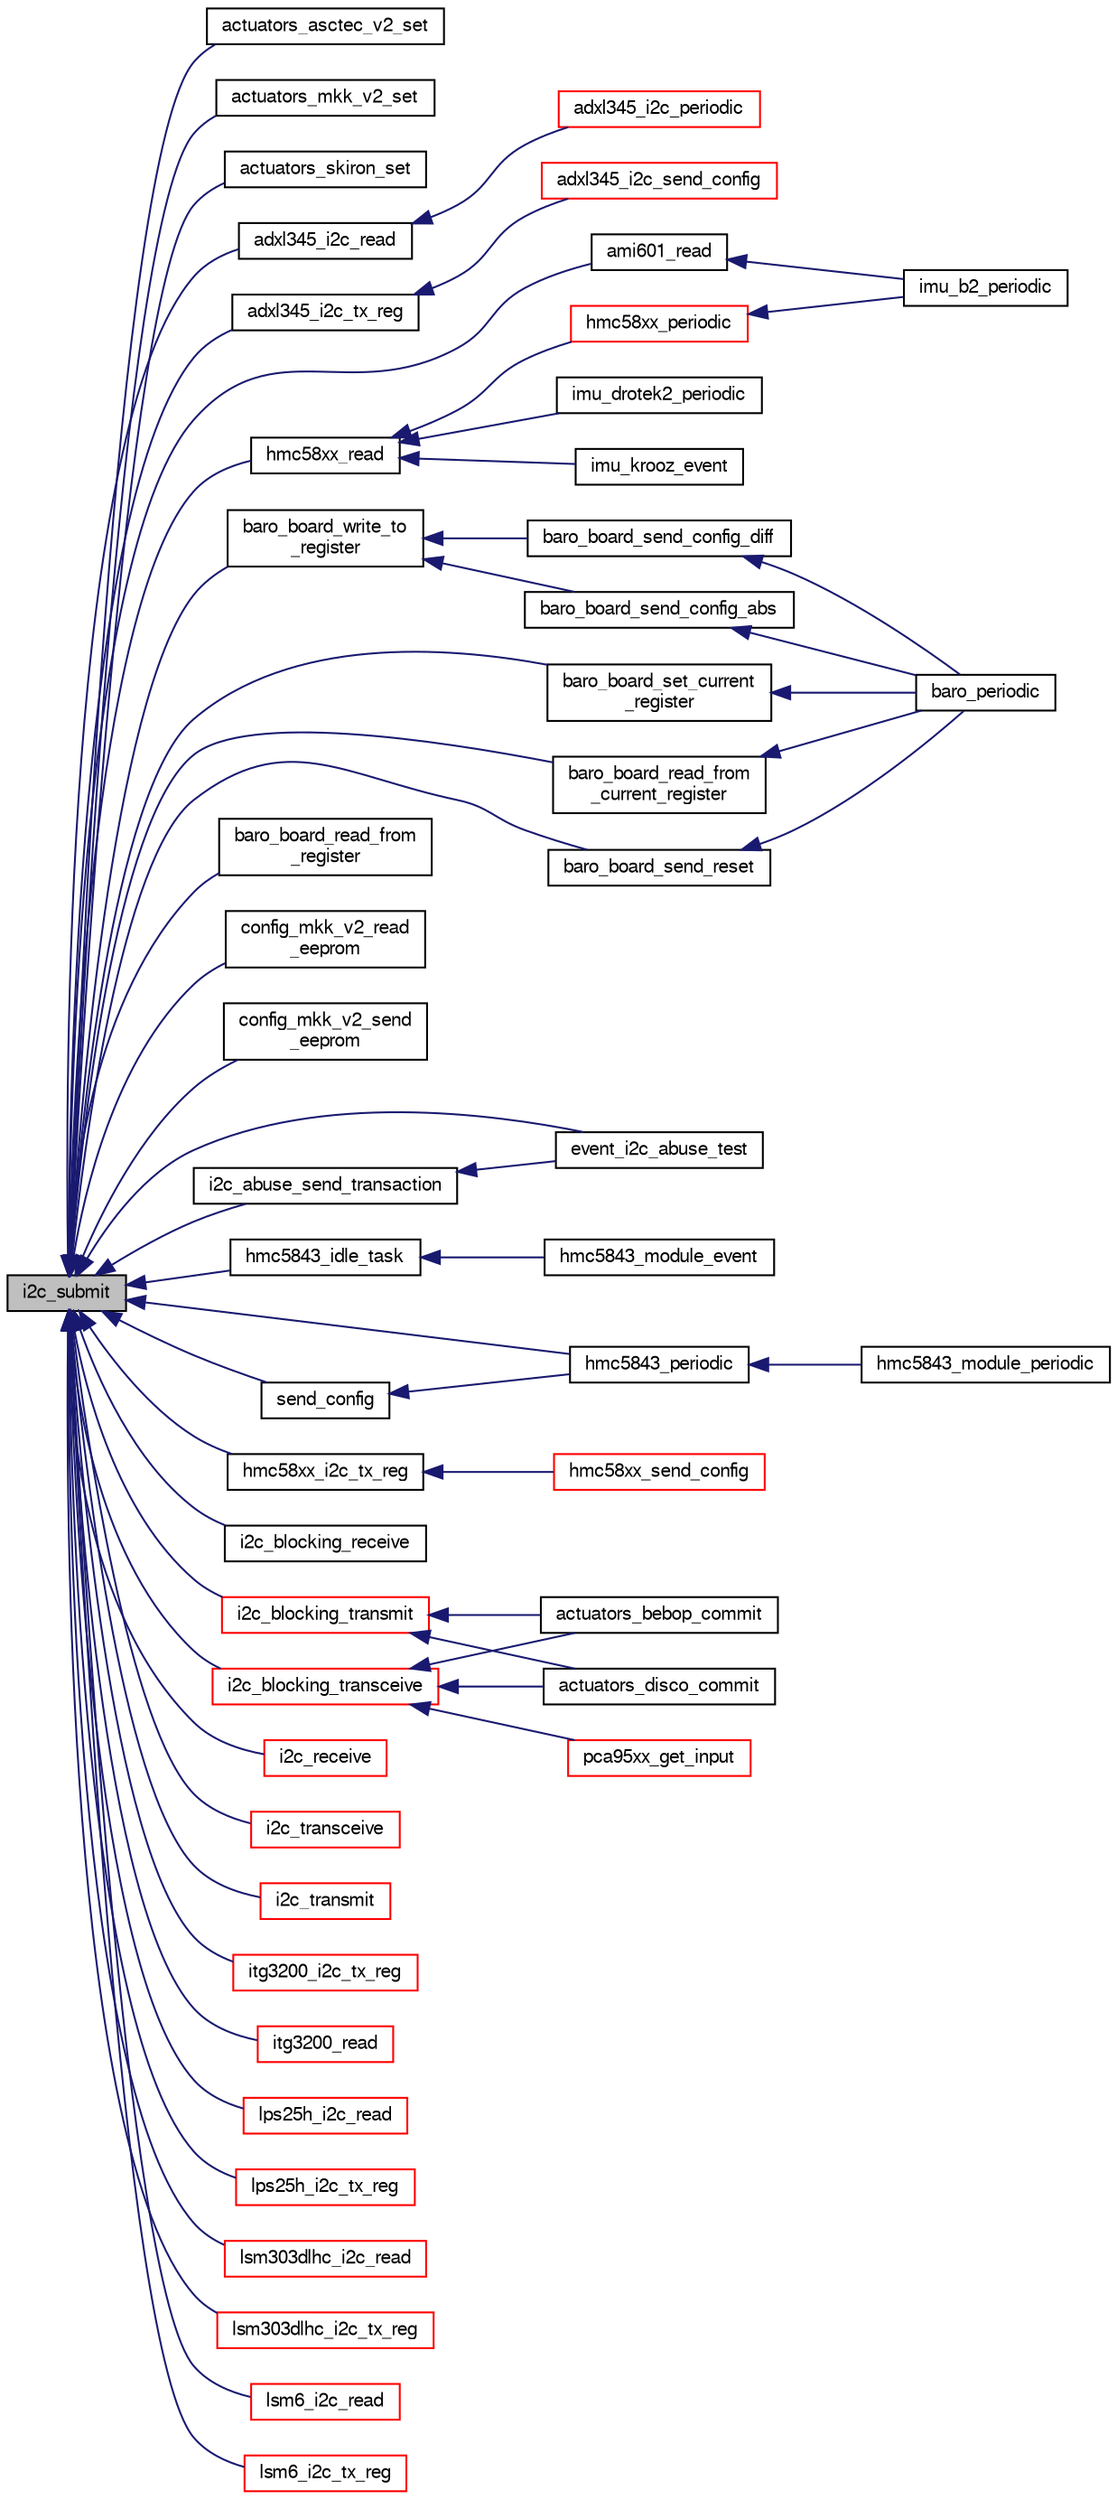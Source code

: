 digraph "i2c_submit"
{
  edge [fontname="FreeSans",fontsize="10",labelfontname="FreeSans",labelfontsize="10"];
  node [fontname="FreeSans",fontsize="10",shape=record];
  rankdir="LR";
  Node1 [label="i2c_submit",height=0.2,width=0.4,color="black", fillcolor="grey75", style="filled", fontcolor="black"];
  Node1 -> Node2 [dir="back",color="midnightblue",fontsize="10",style="solid",fontname="FreeSans"];
  Node2 [label="actuators_asctec_v2_set",height=0.2,width=0.4,color="black", fillcolor="white", style="filled",URL="$actuators__asctec__v2__new_8h.html#a18a8926daf19ec365257e7ad661540a0"];
  Node1 -> Node3 [dir="back",color="midnightblue",fontsize="10",style="solid",fontname="FreeSans"];
  Node3 [label="actuators_mkk_v2_set",height=0.2,width=0.4,color="black", fillcolor="white", style="filled",URL="$actuators__mkk__v2_8h.html#a802c42c367c345d44b0fb05171816141"];
  Node1 -> Node4 [dir="back",color="midnightblue",fontsize="10",style="solid",fontname="FreeSans"];
  Node4 [label="actuators_skiron_set",height=0.2,width=0.4,color="black", fillcolor="white", style="filled",URL="$actuators__skiron_8h.html#a3a40f71f6dba7faf29f5c8b336a12c4a"];
  Node1 -> Node5 [dir="back",color="midnightblue",fontsize="10",style="solid",fontname="FreeSans"];
  Node5 [label="adxl345_i2c_read",height=0.2,width=0.4,color="black", fillcolor="white", style="filled",URL="$adxl345__i2c_8h.html#a090f88095fe86b3d1f3f0b82cddff295"];
  Node5 -> Node6 [dir="back",color="midnightblue",fontsize="10",style="solid",fontname="FreeSans"];
  Node6 [label="adxl345_i2c_periodic",height=0.2,width=0.4,color="red", fillcolor="white", style="filled",URL="$adxl345__i2c_8h.html#a6c19aa3cb79c5fb9405cd7fb1e803b3c",tooltip="convenience function: read or start configuration if not already initialized "];
  Node1 -> Node7 [dir="back",color="midnightblue",fontsize="10",style="solid",fontname="FreeSans"];
  Node7 [label="adxl345_i2c_tx_reg",height=0.2,width=0.4,color="black", fillcolor="white", style="filled",URL="$adxl345__i2c_8c.html#a3a2e564f46dd67289f4098089a6de76b"];
  Node7 -> Node8 [dir="back",color="midnightblue",fontsize="10",style="solid",fontname="FreeSans"];
  Node8 [label="adxl345_i2c_send_config",height=0.2,width=0.4,color="red", fillcolor="white", style="filled",URL="$adxl345__i2c_8c.html#a521ef1cb737664a85721febc7f7f8284"];
  Node1 -> Node9 [dir="back",color="midnightblue",fontsize="10",style="solid",fontname="FreeSans"];
  Node9 [label="ami601_read",height=0.2,width=0.4,color="black", fillcolor="white", style="filled",URL="$ami601_8h.html#a71d937e3a4fb4dd1db1861fa6711b417"];
  Node9 -> Node10 [dir="back",color="midnightblue",fontsize="10",style="solid",fontname="FreeSans"];
  Node10 [label="imu_b2_periodic",height=0.2,width=0.4,color="black", fillcolor="white", style="filled",URL="$imu__b2_8h.html#a36aa24318d246823529c5aa661132d92"];
  Node1 -> Node11 [dir="back",color="midnightblue",fontsize="10",style="solid",fontname="FreeSans"];
  Node11 [label="baro_board_read_from\l_current_register",height=0.2,width=0.4,color="black", fillcolor="white", style="filled",URL="$lisa__l_2baro__board_8c.html#a91e7585497fa861959910aa79a06c95a"];
  Node11 -> Node12 [dir="back",color="midnightblue",fontsize="10",style="solid",fontname="FreeSans"];
  Node12 [label="baro_periodic",height=0.2,width=0.4,color="black", fillcolor="white", style="filled",URL="$lisa__l_2baro__board_8c.html#a23ed77c56ba44b3ed3cc3b8e378bdb00"];
  Node1 -> Node13 [dir="back",color="midnightblue",fontsize="10",style="solid",fontname="FreeSans"];
  Node13 [label="baro_board_read_from\l_register",height=0.2,width=0.4,color="black", fillcolor="white", style="filled",URL="$lisa__l_2baro__board_8c.html#a0c000c34c542d400cd2a45608f714d12"];
  Node1 -> Node14 [dir="back",color="midnightblue",fontsize="10",style="solid",fontname="FreeSans"];
  Node14 [label="baro_board_send_reset",height=0.2,width=0.4,color="black", fillcolor="white", style="filled",URL="$lisa__l_2baro__board_8c.html#a0142e6ef7cb26ef8fc63b27b0a3f055f"];
  Node14 -> Node12 [dir="back",color="midnightblue",fontsize="10",style="solid",fontname="FreeSans"];
  Node1 -> Node15 [dir="back",color="midnightblue",fontsize="10",style="solid",fontname="FreeSans"];
  Node15 [label="baro_board_set_current\l_register",height=0.2,width=0.4,color="black", fillcolor="white", style="filled",URL="$lisa__l_2baro__board_8c.html#ae280d0cac96760be078c903045aee6c6"];
  Node15 -> Node12 [dir="back",color="midnightblue",fontsize="10",style="solid",fontname="FreeSans"];
  Node1 -> Node16 [dir="back",color="midnightblue",fontsize="10",style="solid",fontname="FreeSans"];
  Node16 [label="baro_board_write_to\l_register",height=0.2,width=0.4,color="black", fillcolor="white", style="filled",URL="$lisa__l_2baro__board_8c.html#a6c5d28296d0273908662b993468d73cb"];
  Node16 -> Node17 [dir="back",color="midnightblue",fontsize="10",style="solid",fontname="FreeSans"];
  Node17 [label="baro_board_send_config_abs",height=0.2,width=0.4,color="black", fillcolor="white", style="filled",URL="$lisa__l_2baro__board_8c.html#a50dada9f7353526950b740090bbf6728"];
  Node17 -> Node12 [dir="back",color="midnightblue",fontsize="10",style="solid",fontname="FreeSans"];
  Node16 -> Node18 [dir="back",color="midnightblue",fontsize="10",style="solid",fontname="FreeSans"];
  Node18 [label="baro_board_send_config_diff",height=0.2,width=0.4,color="black", fillcolor="white", style="filled",URL="$lisa__l_2baro__board_8c.html#a2fa4b2580e3835ed8ab3e5ad82051f2e"];
  Node18 -> Node12 [dir="back",color="midnightblue",fontsize="10",style="solid",fontname="FreeSans"];
  Node1 -> Node19 [dir="back",color="midnightblue",fontsize="10",style="solid",fontname="FreeSans"];
  Node19 [label="config_mkk_v2_read\l_eeprom",height=0.2,width=0.4,color="black", fillcolor="white", style="filled",URL="$config__mkk__v2_8h.html#ac185d9a5e71b91184afbb07eac530ab0"];
  Node1 -> Node20 [dir="back",color="midnightblue",fontsize="10",style="solid",fontname="FreeSans"];
  Node20 [label="config_mkk_v2_send\l_eeprom",height=0.2,width=0.4,color="black", fillcolor="white", style="filled",URL="$config__mkk__v2_8h.html#a944c5b23198b8a50eb595a483c9b4408"];
  Node1 -> Node21 [dir="back",color="midnightblue",fontsize="10",style="solid",fontname="FreeSans"];
  Node21 [label="event_i2c_abuse_test",height=0.2,width=0.4,color="black", fillcolor="white", style="filled",URL="$i2c__abuse__test_8h.html#a70dbb3f79a41f5e301aee164bfeaf7de"];
  Node1 -> Node22 [dir="back",color="midnightblue",fontsize="10",style="solid",fontname="FreeSans"];
  Node22 [label="hmc5843_idle_task",height=0.2,width=0.4,color="black", fillcolor="white", style="filled",URL="$hmc5843_8h.html#a46613c2c46ce03746f184a11df775d6a"];
  Node22 -> Node23 [dir="back",color="midnightblue",fontsize="10",style="solid",fontname="FreeSans"];
  Node23 [label="hmc5843_module_event",height=0.2,width=0.4,color="black", fillcolor="white", style="filled",URL="$mag__hmc5843_8h.html#a880fdee482292937a14f6aee33208f22"];
  Node1 -> Node24 [dir="back",color="midnightblue",fontsize="10",style="solid",fontname="FreeSans"];
  Node24 [label="hmc5843_periodic",height=0.2,width=0.4,color="black", fillcolor="white", style="filled",URL="$hmc5843_8h.html#ab17f5e43fbd1dcadea20ede30e06568b"];
  Node24 -> Node25 [dir="back",color="midnightblue",fontsize="10",style="solid",fontname="FreeSans"];
  Node25 [label="hmc5843_module_periodic",height=0.2,width=0.4,color="black", fillcolor="white", style="filled",URL="$mag__hmc5843_8h.html#a73430e5bacbce50ebd8b9acf682c82aa"];
  Node1 -> Node26 [dir="back",color="midnightblue",fontsize="10",style="solid",fontname="FreeSans"];
  Node26 [label="hmc58xx_i2c_tx_reg",height=0.2,width=0.4,color="black", fillcolor="white", style="filled",URL="$hmc58xx_8c.html#afadf91048494baf761fa6cf8fda062d9"];
  Node26 -> Node27 [dir="back",color="midnightblue",fontsize="10",style="solid",fontname="FreeSans"];
  Node27 [label="hmc58xx_send_config",height=0.2,width=0.4,color="red", fillcolor="white", style="filled",URL="$hmc58xx_8c.html#a2eff0c407b139d17a73bf75a611c32cb",tooltip="Configuration function called once before normal use. "];
  Node1 -> Node28 [dir="back",color="midnightblue",fontsize="10",style="solid",fontname="FreeSans"];
  Node28 [label="hmc58xx_read",height=0.2,width=0.4,color="black", fillcolor="white", style="filled",URL="$hmc58xx_8h.html#a883e49acd3049ead17c6c29a3b020c72"];
  Node28 -> Node29 [dir="back",color="midnightblue",fontsize="10",style="solid",fontname="FreeSans"];
  Node29 [label="hmc58xx_periodic",height=0.2,width=0.4,color="red", fillcolor="white", style="filled",URL="$hmc58xx_8h.html#a353064a5a9c6b47a14f4b9543545b4ec",tooltip="convenience function: read or start configuration if not already initialized "];
  Node29 -> Node10 [dir="back",color="midnightblue",fontsize="10",style="solid",fontname="FreeSans"];
  Node28 -> Node30 [dir="back",color="midnightblue",fontsize="10",style="solid",fontname="FreeSans"];
  Node30 [label="imu_drotek2_periodic",height=0.2,width=0.4,color="black", fillcolor="white", style="filled",URL="$imu__drotek__10dof__v2_8h.html#a75ebb1ba7fa2cbff205416d5136dbf0c"];
  Node28 -> Node31 [dir="back",color="midnightblue",fontsize="10",style="solid",fontname="FreeSans"];
  Node31 [label="imu_krooz_event",height=0.2,width=0.4,color="black", fillcolor="white", style="filled",URL="$imu__krooz__memsic_8h.html#ac3e0837f6fda31fca37cf6d6cd1e39dd"];
  Node1 -> Node32 [dir="back",color="midnightblue",fontsize="10",style="solid",fontname="FreeSans"];
  Node32 [label="i2c_abuse_send_transaction",height=0.2,width=0.4,color="black", fillcolor="white", style="filled",URL="$i2c__abuse__test_8c.html#a730009caebd8f50471432adbc55d7732"];
  Node32 -> Node21 [dir="back",color="midnightblue",fontsize="10",style="solid",fontname="FreeSans"];
  Node1 -> Node33 [dir="back",color="midnightblue",fontsize="10",style="solid",fontname="FreeSans"];
  Node33 [label="i2c_blocking_receive",height=0.2,width=0.4,color="black", fillcolor="white", style="filled",URL="$group__i2c.html#ga20e1122a73affcddc3adfd904799e612",tooltip="Submit a read only transaction and wait for it to complete. "];
  Node1 -> Node34 [dir="back",color="midnightblue",fontsize="10",style="solid",fontname="FreeSans"];
  Node34 [label="i2c_blocking_transceive",height=0.2,width=0.4,color="red", fillcolor="white", style="filled",URL="$group__i2c.html#ga0666a38e1bb2dc7a6b796a404e27fef4",tooltip="Submit a write/read transaction and wait for it to complete. "];
  Node34 -> Node35 [dir="back",color="midnightblue",fontsize="10",style="solid",fontname="FreeSans"];
  Node35 [label="actuators_bebop_commit",height=0.2,width=0.4,color="black", fillcolor="white", style="filled",URL="$boards_2bebop_2actuators_8h.html#ad8f645b7663a54e01ba60403a1e45645"];
  Node34 -> Node36 [dir="back",color="midnightblue",fontsize="10",style="solid",fontname="FreeSans"];
  Node36 [label="actuators_disco_commit",height=0.2,width=0.4,color="black", fillcolor="white", style="filled",URL="$boards_2disco_2actuators_8h.html#a0181db6b0eea7688d52e6b73b141549b"];
  Node34 -> Node37 [dir="back",color="midnightblue",fontsize="10",style="solid",fontname="FreeSans"];
  Node37 [label="pca95xx_get_input",height=0.2,width=0.4,color="red", fillcolor="white", style="filled",URL="$pca95xx_8h.html#a4894b1bc38d5d006fa97c0067f8617a7",tooltip="Get input value. "];
  Node1 -> Node38 [dir="back",color="midnightblue",fontsize="10",style="solid",fontname="FreeSans"];
  Node38 [label="i2c_blocking_transmit",height=0.2,width=0.4,color="red", fillcolor="white", style="filled",URL="$group__i2c.html#gad729c07f3a162f0463cbe381f4b538d3",tooltip="Submit a write only transaction and wait for it to complete. "];
  Node38 -> Node35 [dir="back",color="midnightblue",fontsize="10",style="solid",fontname="FreeSans"];
  Node38 -> Node36 [dir="back",color="midnightblue",fontsize="10",style="solid",fontname="FreeSans"];
  Node1 -> Node39 [dir="back",color="midnightblue",fontsize="10",style="solid",fontname="FreeSans"];
  Node39 [label="i2c_receive",height=0.2,width=0.4,color="red", fillcolor="white", style="filled",URL="$group__i2c.html#ga9e7c3ccd9ba7415486bfb2e52eaa3964",tooltip="Submit a read only transaction. "];
  Node1 -> Node40 [dir="back",color="midnightblue",fontsize="10",style="solid",fontname="FreeSans"];
  Node40 [label="i2c_transceive",height=0.2,width=0.4,color="red", fillcolor="white", style="filled",URL="$group__i2c.html#gafb731922c9fb73255aa4cc11e34bfbd6",tooltip="Submit a write/read transaction. "];
  Node1 -> Node41 [dir="back",color="midnightblue",fontsize="10",style="solid",fontname="FreeSans"];
  Node41 [label="i2c_transmit",height=0.2,width=0.4,color="red", fillcolor="white", style="filled",URL="$group__i2c.html#ga54405aa058f14a143b8b1b5380015927",tooltip="Submit a write only transaction. "];
  Node1 -> Node42 [dir="back",color="midnightblue",fontsize="10",style="solid",fontname="FreeSans"];
  Node42 [label="itg3200_i2c_tx_reg",height=0.2,width=0.4,color="red", fillcolor="white", style="filled",URL="$itg3200_8c.html#a7b349504704c56277b218842850b117c"];
  Node1 -> Node43 [dir="back",color="midnightblue",fontsize="10",style="solid",fontname="FreeSans"];
  Node43 [label="itg3200_read",height=0.2,width=0.4,color="red", fillcolor="white", style="filled",URL="$itg3200_8h.html#afc931399829e2d90c671d326e016329a"];
  Node1 -> Node44 [dir="back",color="midnightblue",fontsize="10",style="solid",fontname="FreeSans"];
  Node44 [label="lps25h_i2c_read",height=0.2,width=0.4,color="red", fillcolor="white", style="filled",URL="$lps25h__i2c_8h.html#aa4736bd7cbe27b3637e53a621b7e640f"];
  Node1 -> Node45 [dir="back",color="midnightblue",fontsize="10",style="solid",fontname="FreeSans"];
  Node45 [label="lps25h_i2c_tx_reg",height=0.2,width=0.4,color="red", fillcolor="white", style="filled",URL="$lps25h__i2c_8c.html#ab3cba2a5e74bcc3df601e45df0089d4c"];
  Node1 -> Node46 [dir="back",color="midnightblue",fontsize="10",style="solid",fontname="FreeSans"];
  Node46 [label="lsm303dlhc_i2c_read",height=0.2,width=0.4,color="red", fillcolor="white", style="filled",URL="$lsm303dlhc__i2c_8c.html#a1b770be048cbe720436034ad1a1323a3"];
  Node1 -> Node47 [dir="back",color="midnightblue",fontsize="10",style="solid",fontname="FreeSans"];
  Node47 [label="lsm303dlhc_i2c_tx_reg",height=0.2,width=0.4,color="red", fillcolor="white", style="filled",URL="$lsm303dlhc__i2c_8c.html#a14b298cb4859ac3ca247d0b1afbf1d8a"];
  Node1 -> Node48 [dir="back",color="midnightblue",fontsize="10",style="solid",fontname="FreeSans"];
  Node48 [label="lsm6_i2c_read",height=0.2,width=0.4,color="red", fillcolor="white", style="filled",URL="$lsm6ds33__i2c_8h.html#a37af6c55add4c4bce4c3713ef2c160d4"];
  Node1 -> Node49 [dir="back",color="midnightblue",fontsize="10",style="solid",fontname="FreeSans"];
  Node49 [label="lsm6_i2c_tx_reg",height=0.2,width=0.4,color="red", fillcolor="white", style="filled",URL="$lsm6ds33__i2c_8c.html#a87cf567037dbdc26fda85ab1911ca02c"];
  Node1 -> Node50 [dir="back",color="midnightblue",fontsize="10",style="solid",fontname="FreeSans"];
  Node50 [label="send_config",height=0.2,width=0.4,color="black", fillcolor="white", style="filled",URL="$hmc5843_8c.html#a179b6346fe1a63338f44c42fcda2fcf8"];
  Node50 -> Node24 [dir="back",color="midnightblue",fontsize="10",style="solid",fontname="FreeSans"];
}
